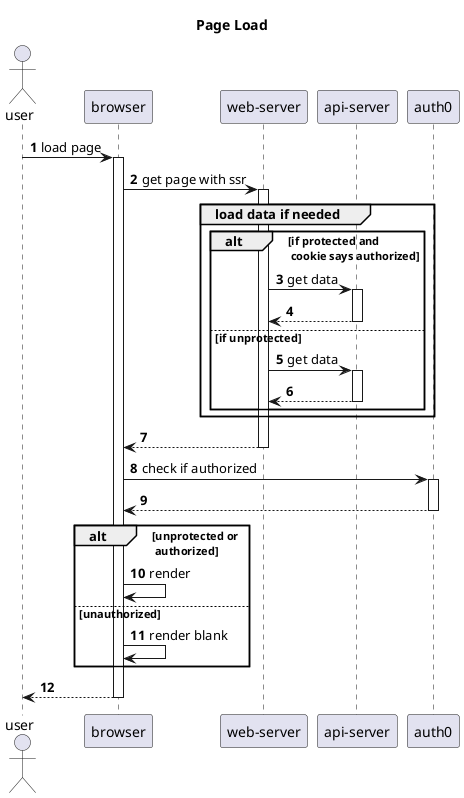 @startuml
title Page Load

actor user
participant browser
participant "web-server" as web
participant "api-server" as api
participant "auth0" as auth

autonumber
autoactivate on

user -> browser : load page

browser -> web : get page with ssr

group load data if needed
alt if protected and\n cookie says authorized
web -> api : get data
return
else if unprotected
web -> api : get data
return
end
end

return

browser -> auth : check if authorized

return

alt unprotected or\n authorized
autoactivate off
browser -> browser : render
else unauthorized
browser -> browser : render blank
end

return

@enduml
